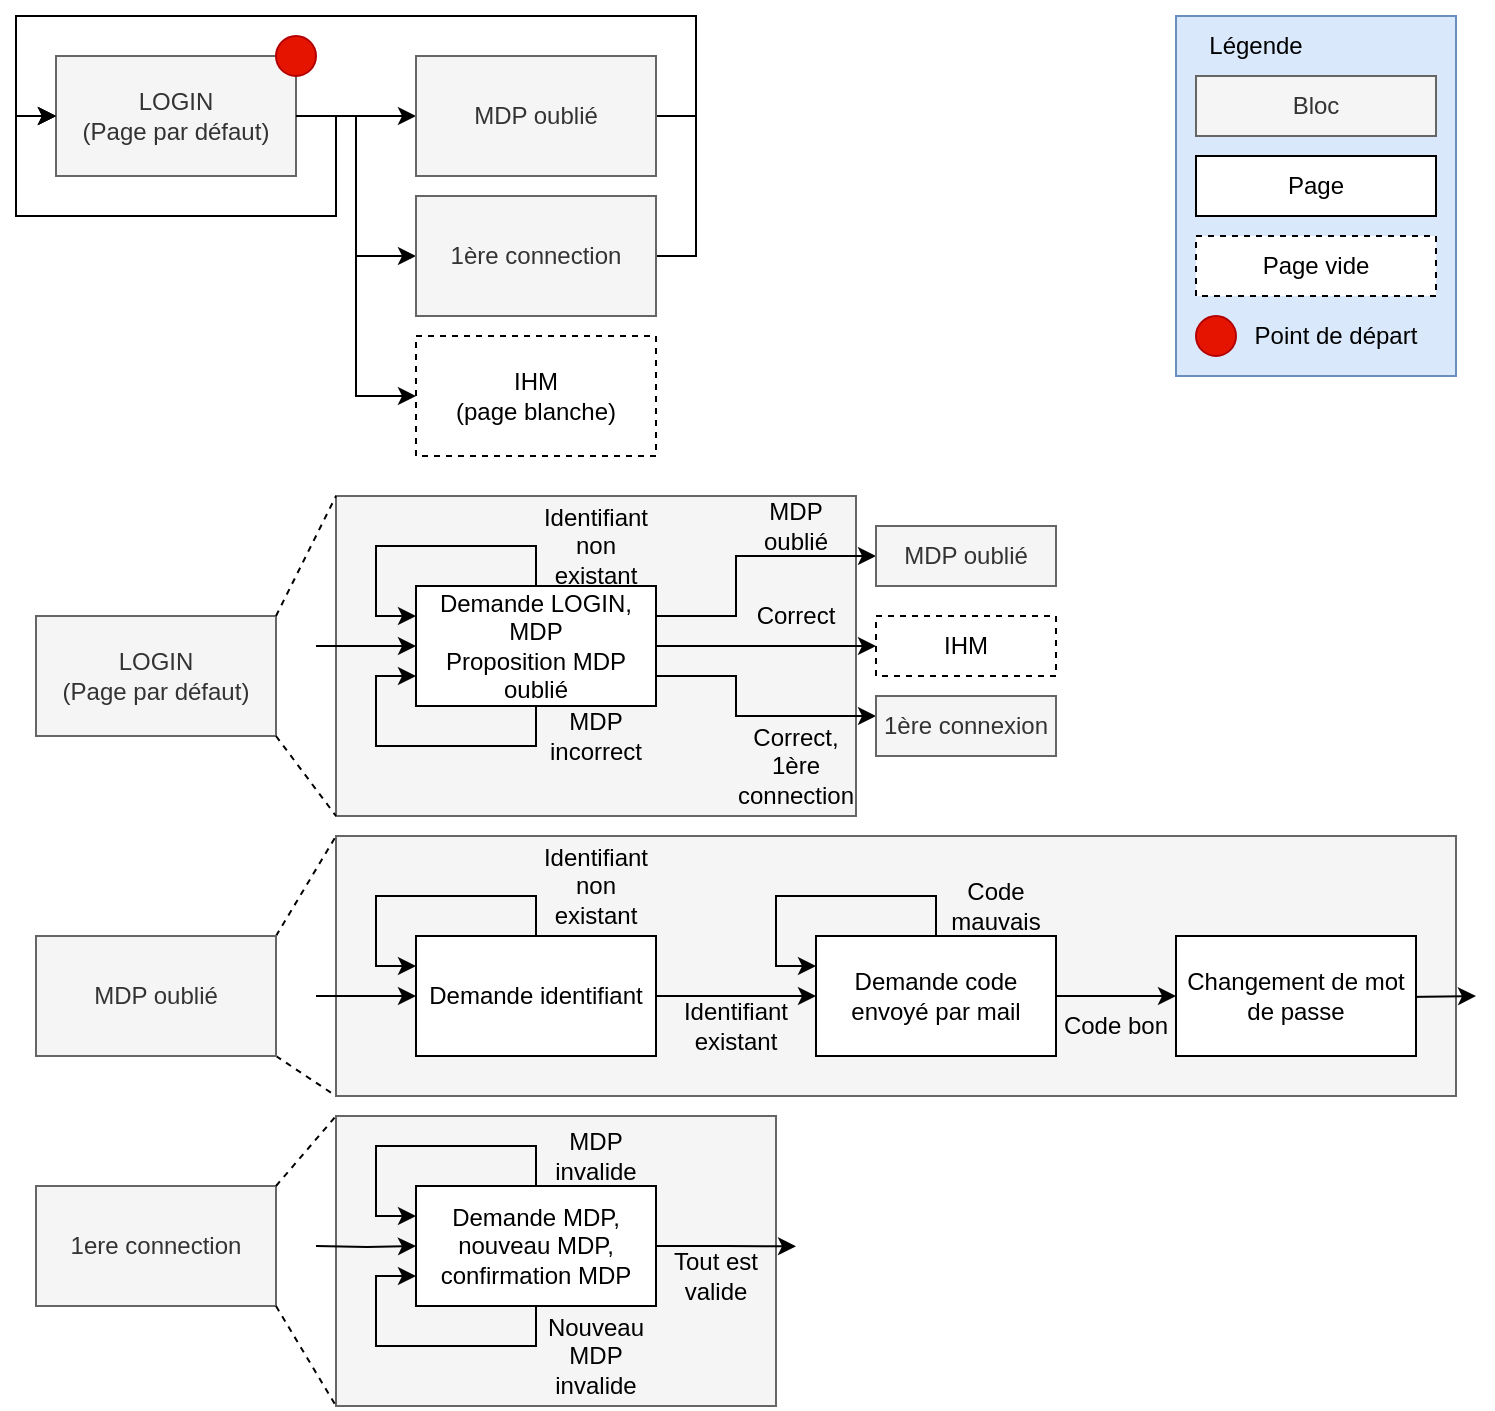 <mxfile version="26.1.1">
  <diagram name="Page-1" id="aeegKRYO5-5cE-at2VME">
    <mxGraphModel dx="1122" dy="1625" grid="1" gridSize="10" guides="1" tooltips="1" connect="1" arrows="1" fold="1" page="1" pageScale="1" pageWidth="1400" pageHeight="850" math="0" shadow="0">
      <root>
        <mxCell id="0" />
        <mxCell id="1" parent="0" />
        <mxCell id="pZ-Yi7UY30Zx4974FCYY-59" value="" style="rounded=0;whiteSpace=wrap;html=1;fillColor=#dae8fc;strokeColor=#6c8ebf;" vertex="1" parent="1">
          <mxGeometry x="620" y="-810" width="140" height="180" as="geometry" />
        </mxCell>
        <mxCell id="pZ-Yi7UY30Zx4974FCYY-34" value="" style="rounded=0;whiteSpace=wrap;html=1;fillColor=#f5f5f5;fontColor=#333333;strokeColor=#666666;" vertex="1" parent="1">
          <mxGeometry x="200" y="-570" width="260" height="160" as="geometry" />
        </mxCell>
        <mxCell id="pZ-Yi7UY30Zx4974FCYY-21" value="" style="rounded=0;whiteSpace=wrap;html=1;fillColor=#f5f5f5;fontColor=#333333;strokeColor=#666666;" vertex="1" parent="1">
          <mxGeometry x="200" y="-260" width="220" height="145" as="geometry" />
        </mxCell>
        <mxCell id="pZ-Yi7UY30Zx4974FCYY-8" value="" style="rounded=0;whiteSpace=wrap;html=1;fillColor=#f5f5f5;fontColor=#333333;strokeColor=#666666;" vertex="1" parent="1">
          <mxGeometry x="200" y="-400" width="560" height="130" as="geometry" />
        </mxCell>
        <mxCell id="jPzO7c27cUPiiFDw-lQR-5" style="edgeStyle=orthogonalEdgeStyle;rounded=0;orthogonalLoop=1;jettySize=auto;html=1;entryX=0;entryY=0.5;entryDx=0;entryDy=0;" parent="1" source="jPzO7c27cUPiiFDw-lQR-1" target="jPzO7c27cUPiiFDw-lQR-4" edge="1">
          <mxGeometry relative="1" as="geometry" />
        </mxCell>
        <mxCell id="jPzO7c27cUPiiFDw-lQR-6" style="edgeStyle=orthogonalEdgeStyle;rounded=0;orthogonalLoop=1;jettySize=auto;html=1;exitX=1;exitY=0.5;exitDx=0;exitDy=0;entryX=0;entryY=0.5;entryDx=0;entryDy=0;" parent="1" source="jPzO7c27cUPiiFDw-lQR-1" target="jPzO7c27cUPiiFDw-lQR-3" edge="1">
          <mxGeometry relative="1" as="geometry" />
        </mxCell>
        <mxCell id="jPzO7c27cUPiiFDw-lQR-7" style="edgeStyle=orthogonalEdgeStyle;rounded=0;orthogonalLoop=1;jettySize=auto;html=1;exitX=1;exitY=0.5;exitDx=0;exitDy=0;entryX=0;entryY=0.5;entryDx=0;entryDy=0;" parent="1" source="jPzO7c27cUPiiFDw-lQR-1" target="jPzO7c27cUPiiFDw-lQR-2" edge="1">
          <mxGeometry relative="1" as="geometry" />
        </mxCell>
        <mxCell id="jPzO7c27cUPiiFDw-lQR-1" value="LOGIN&lt;br&gt;(Page par défaut)" style="rounded=0;whiteSpace=wrap;html=1;fillColor=#f5f5f5;fontColor=#333333;strokeColor=#666666;" parent="1" vertex="1">
          <mxGeometry x="60" y="-790" width="120" height="60" as="geometry" />
        </mxCell>
        <mxCell id="jPzO7c27cUPiiFDw-lQR-8" style="edgeStyle=orthogonalEdgeStyle;rounded=0;orthogonalLoop=1;jettySize=auto;html=1;exitX=1;exitY=0.5;exitDx=0;exitDy=0;entryX=0;entryY=0.5;entryDx=0;entryDy=0;" parent="1" source="jPzO7c27cUPiiFDw-lQR-2" target="jPzO7c27cUPiiFDw-lQR-1" edge="1">
          <mxGeometry relative="1" as="geometry">
            <Array as="points">
              <mxPoint x="380" y="-760" />
              <mxPoint x="380" y="-810" />
              <mxPoint x="40" y="-810" />
              <mxPoint x="40" y="-760" />
            </Array>
          </mxGeometry>
        </mxCell>
        <mxCell id="jPzO7c27cUPiiFDw-lQR-2" value="MDP oublié" style="rounded=0;whiteSpace=wrap;html=1;fillColor=#f5f5f5;fontColor=#333333;strokeColor=#666666;" parent="1" vertex="1">
          <mxGeometry x="240" y="-790" width="120" height="60" as="geometry" />
        </mxCell>
        <mxCell id="jPzO7c27cUPiiFDw-lQR-9" style="edgeStyle=orthogonalEdgeStyle;rounded=0;orthogonalLoop=1;jettySize=auto;html=1;exitX=1;exitY=0.5;exitDx=0;exitDy=0;entryX=0;entryY=0.5;entryDx=0;entryDy=0;" parent="1" source="jPzO7c27cUPiiFDw-lQR-3" target="jPzO7c27cUPiiFDw-lQR-1" edge="1">
          <mxGeometry relative="1" as="geometry">
            <Array as="points">
              <mxPoint x="380" y="-690" />
              <mxPoint x="380" y="-810" />
              <mxPoint x="40" y="-810" />
              <mxPoint x="40" y="-760" />
            </Array>
          </mxGeometry>
        </mxCell>
        <mxCell id="jPzO7c27cUPiiFDw-lQR-3" value="1ère connection" style="rounded=0;whiteSpace=wrap;html=1;fillColor=#f5f5f5;fontColor=#333333;strokeColor=#666666;" parent="1" vertex="1">
          <mxGeometry x="240" y="-720" width="120" height="60" as="geometry" />
        </mxCell>
        <mxCell id="jPzO7c27cUPiiFDw-lQR-4" value="IHM&lt;div&gt;(page blanche)&lt;/div&gt;" style="rounded=0;whiteSpace=wrap;html=1;dashed=1;" parent="1" vertex="1">
          <mxGeometry x="240" y="-650" width="120" height="60" as="geometry" />
        </mxCell>
        <mxCell id="jPzO7c27cUPiiFDw-lQR-10" style="edgeStyle=orthogonalEdgeStyle;rounded=0;orthogonalLoop=1;jettySize=auto;html=1;exitX=1;exitY=0.5;exitDx=0;exitDy=0;entryX=0;entryY=0.5;entryDx=0;entryDy=0;" parent="1" source="jPzO7c27cUPiiFDw-lQR-1" target="jPzO7c27cUPiiFDw-lQR-1" edge="1">
          <mxGeometry relative="1" as="geometry">
            <Array as="points">
              <mxPoint x="200" y="-760" />
              <mxPoint x="200" y="-710" />
              <mxPoint x="40" y="-710" />
              <mxPoint x="40" y="-760" />
            </Array>
          </mxGeometry>
        </mxCell>
        <mxCell id="EGg_txcHFTx_nLEDhPUZ-3" value="" style="ellipse;whiteSpace=wrap;html=1;aspect=fixed;fillColor=#e51400;fontColor=#ffffff;strokeColor=#B20000;" parent="1" vertex="1">
          <mxGeometry x="170" y="-800" width="20" height="20" as="geometry" />
        </mxCell>
        <mxCell id="pZ-Yi7UY30Zx4974FCYY-9" style="rounded=0;orthogonalLoop=1;jettySize=auto;html=1;exitX=1;exitY=0;exitDx=0;exitDy=0;entryX=0;entryY=0;entryDx=0;entryDy=0;endArrow=none;startFill=0;dashed=1;" edge="1" parent="1" source="pZ-Yi7UY30Zx4974FCYY-1" target="pZ-Yi7UY30Zx4974FCYY-8">
          <mxGeometry relative="1" as="geometry" />
        </mxCell>
        <mxCell id="pZ-Yi7UY30Zx4974FCYY-10" style="rounded=0;orthogonalLoop=1;jettySize=auto;html=1;exitX=1;exitY=1;exitDx=0;exitDy=0;entryX=0;entryY=1;entryDx=0;entryDy=0;endArrow=none;startFill=0;dashed=1;" edge="1" parent="1" source="pZ-Yi7UY30Zx4974FCYY-1" target="pZ-Yi7UY30Zx4974FCYY-8">
          <mxGeometry relative="1" as="geometry" />
        </mxCell>
        <mxCell id="pZ-Yi7UY30Zx4974FCYY-1" value="MDP oublié" style="rounded=0;whiteSpace=wrap;html=1;fillColor=#f5f5f5;fontColor=#333333;strokeColor=#666666;" vertex="1" parent="1">
          <mxGeometry x="50" y="-350" width="120" height="60" as="geometry" />
        </mxCell>
        <mxCell id="pZ-Yi7UY30Zx4974FCYY-4" style="edgeStyle=orthogonalEdgeStyle;rounded=0;orthogonalLoop=1;jettySize=auto;html=1;entryX=0;entryY=0.5;entryDx=0;entryDy=0;" edge="1" parent="1" source="pZ-Yi7UY30Zx4974FCYY-2" target="pZ-Yi7UY30Zx4974FCYY-3">
          <mxGeometry relative="1" as="geometry" />
        </mxCell>
        <mxCell id="pZ-Yi7UY30Zx4974FCYY-2" value="Demande identifiant" style="rounded=0;whiteSpace=wrap;html=1;" vertex="1" parent="1">
          <mxGeometry x="240" y="-350" width="120" height="60" as="geometry" />
        </mxCell>
        <mxCell id="pZ-Yi7UY30Zx4974FCYY-15" style="edgeStyle=orthogonalEdgeStyle;rounded=0;orthogonalLoop=1;jettySize=auto;html=1;entryX=0;entryY=0.5;entryDx=0;entryDy=0;" edge="1" parent="1" source="pZ-Yi7UY30Zx4974FCYY-3" target="pZ-Yi7UY30Zx4974FCYY-14">
          <mxGeometry relative="1" as="geometry" />
        </mxCell>
        <mxCell id="pZ-Yi7UY30Zx4974FCYY-3" value="Demande code envoyé par mail" style="rounded=0;whiteSpace=wrap;html=1;" vertex="1" parent="1">
          <mxGeometry x="440" y="-350" width="120" height="60" as="geometry" />
        </mxCell>
        <mxCell id="pZ-Yi7UY30Zx4974FCYY-5" value="Identifiant existant" style="text;html=1;align=center;verticalAlign=middle;whiteSpace=wrap;rounded=0;" vertex="1" parent="1">
          <mxGeometry x="370" y="-320" width="60" height="30" as="geometry" />
        </mxCell>
        <mxCell id="pZ-Yi7UY30Zx4974FCYY-6" style="edgeStyle=orthogonalEdgeStyle;rounded=0;orthogonalLoop=1;jettySize=auto;html=1;exitX=0.5;exitY=0;exitDx=0;exitDy=0;entryX=0;entryY=0.25;entryDx=0;entryDy=0;" edge="1" parent="1" source="pZ-Yi7UY30Zx4974FCYY-2" target="pZ-Yi7UY30Zx4974FCYY-2">
          <mxGeometry relative="1" as="geometry">
            <Array as="points">
              <mxPoint x="300" y="-370" />
              <mxPoint x="220" y="-370" />
              <mxPoint x="220" y="-335" />
            </Array>
          </mxGeometry>
        </mxCell>
        <mxCell id="pZ-Yi7UY30Zx4974FCYY-7" value="Identifiant non existant" style="text;html=1;align=center;verticalAlign=middle;whiteSpace=wrap;rounded=0;" vertex="1" parent="1">
          <mxGeometry x="300" y="-390" width="60" height="30" as="geometry" />
        </mxCell>
        <mxCell id="pZ-Yi7UY30Zx4974FCYY-11" style="edgeStyle=orthogonalEdgeStyle;rounded=0;orthogonalLoop=1;jettySize=auto;html=1;entryX=0;entryY=0.5;entryDx=0;entryDy=0;" edge="1" parent="1" target="pZ-Yi7UY30Zx4974FCYY-2">
          <mxGeometry relative="1" as="geometry">
            <mxPoint x="190" y="-320" as="sourcePoint" />
            <Array as="points">
              <mxPoint x="200" y="-320" />
            </Array>
          </mxGeometry>
        </mxCell>
        <mxCell id="pZ-Yi7UY30Zx4974FCYY-16" style="edgeStyle=orthogonalEdgeStyle;rounded=0;orthogonalLoop=1;jettySize=auto;html=1;exitX=1;exitY=0.5;exitDx=0;exitDy=0;" edge="1" parent="1">
          <mxGeometry relative="1" as="geometry">
            <mxPoint x="770" y="-319.997" as="targetPoint" />
            <mxPoint x="680" y="-319.92" as="sourcePoint" />
          </mxGeometry>
        </mxCell>
        <mxCell id="pZ-Yi7UY30Zx4974FCYY-14" value="Changement de mot de passe" style="rounded=0;whiteSpace=wrap;html=1;" vertex="1" parent="1">
          <mxGeometry x="620" y="-350" width="120" height="60" as="geometry" />
        </mxCell>
        <mxCell id="pZ-Yi7UY30Zx4974FCYY-17" value="Code bon" style="text;html=1;align=center;verticalAlign=middle;whiteSpace=wrap;rounded=0;" vertex="1" parent="1">
          <mxGeometry x="560" y="-320" width="60" height="30" as="geometry" />
        </mxCell>
        <mxCell id="pZ-Yi7UY30Zx4974FCYY-18" style="edgeStyle=orthogonalEdgeStyle;rounded=0;orthogonalLoop=1;jettySize=auto;html=1;entryX=0;entryY=0.25;entryDx=0;entryDy=0;" edge="1" parent="1" source="pZ-Yi7UY30Zx4974FCYY-3" target="pZ-Yi7UY30Zx4974FCYY-3">
          <mxGeometry relative="1" as="geometry">
            <Array as="points">
              <mxPoint x="500" y="-370" />
              <mxPoint x="420" y="-370" />
              <mxPoint x="420" y="-335" />
            </Array>
          </mxGeometry>
        </mxCell>
        <mxCell id="pZ-Yi7UY30Zx4974FCYY-19" value="Code mauvais" style="text;html=1;align=center;verticalAlign=middle;whiteSpace=wrap;rounded=0;" vertex="1" parent="1">
          <mxGeometry x="500" y="-380" width="60" height="30" as="geometry" />
        </mxCell>
        <mxCell id="pZ-Yi7UY30Zx4974FCYY-32" style="edgeStyle=orthogonalEdgeStyle;rounded=0;orthogonalLoop=1;jettySize=auto;html=1;entryX=0;entryY=0.5;entryDx=0;entryDy=0;" edge="1" parent="1" target="pZ-Yi7UY30Zx4974FCYY-24">
          <mxGeometry relative="1" as="geometry">
            <mxPoint x="190" y="-195" as="sourcePoint" />
          </mxGeometry>
        </mxCell>
        <mxCell id="pZ-Yi7UY30Zx4974FCYY-20" value="1ere connection" style="rounded=0;whiteSpace=wrap;html=1;fillColor=#f5f5f5;fontColor=#333333;strokeColor=#666666;" vertex="1" parent="1">
          <mxGeometry x="50" y="-225" width="120" height="60" as="geometry" />
        </mxCell>
        <mxCell id="pZ-Yi7UY30Zx4974FCYY-22" style="rounded=0;orthogonalLoop=1;jettySize=auto;html=1;exitX=1;exitY=1;exitDx=0;exitDy=0;entryX=0;entryY=1;entryDx=0;entryDy=0;endArrow=none;startFill=0;dashed=1;" edge="1" parent="1" source="pZ-Yi7UY30Zx4974FCYY-20" target="pZ-Yi7UY30Zx4974FCYY-21">
          <mxGeometry relative="1" as="geometry">
            <mxPoint x="180" y="-295" as="sourcePoint" />
            <mxPoint x="210" y="-275" as="targetPoint" />
          </mxGeometry>
        </mxCell>
        <mxCell id="pZ-Yi7UY30Zx4974FCYY-23" style="rounded=0;orthogonalLoop=1;jettySize=auto;html=1;exitX=1;exitY=0;exitDx=0;exitDy=0;entryX=0;entryY=0;entryDx=0;entryDy=0;endArrow=none;startFill=0;dashed=1;" edge="1" parent="1" source="pZ-Yi7UY30Zx4974FCYY-20" target="pZ-Yi7UY30Zx4974FCYY-21">
          <mxGeometry relative="1" as="geometry">
            <mxPoint x="190" y="-285" as="sourcePoint" />
            <mxPoint x="220" y="-265" as="targetPoint" />
          </mxGeometry>
        </mxCell>
        <mxCell id="pZ-Yi7UY30Zx4974FCYY-26" style="edgeStyle=orthogonalEdgeStyle;rounded=0;orthogonalLoop=1;jettySize=auto;html=1;exitX=1;exitY=0.5;exitDx=0;exitDy=0;" edge="1" parent="1" source="pZ-Yi7UY30Zx4974FCYY-24">
          <mxGeometry relative="1" as="geometry">
            <mxPoint x="430" y="-194.833" as="targetPoint" />
          </mxGeometry>
        </mxCell>
        <mxCell id="pZ-Yi7UY30Zx4974FCYY-24" value="Demande MDP, nouveau MDP, confirmation MDP" style="rounded=0;whiteSpace=wrap;html=1;" vertex="1" parent="1">
          <mxGeometry x="240" y="-225" width="120" height="60" as="geometry" />
        </mxCell>
        <mxCell id="pZ-Yi7UY30Zx4974FCYY-27" value="Tout est valide" style="text;html=1;align=center;verticalAlign=middle;whiteSpace=wrap;rounded=0;" vertex="1" parent="1">
          <mxGeometry x="360" y="-195" width="60" height="30" as="geometry" />
        </mxCell>
        <mxCell id="pZ-Yi7UY30Zx4974FCYY-28" style="edgeStyle=orthogonalEdgeStyle;rounded=0;orthogonalLoop=1;jettySize=auto;html=1;exitX=0.5;exitY=0;exitDx=0;exitDy=0;entryX=0;entryY=0.25;entryDx=0;entryDy=0;" edge="1" parent="1" source="pZ-Yi7UY30Zx4974FCYY-24" target="pZ-Yi7UY30Zx4974FCYY-24">
          <mxGeometry relative="1" as="geometry">
            <Array as="points">
              <mxPoint x="300" y="-245" />
              <mxPoint x="220" y="-245" />
              <mxPoint x="220" y="-210" />
            </Array>
          </mxGeometry>
        </mxCell>
        <mxCell id="pZ-Yi7UY30Zx4974FCYY-29" value="MDP invalide" style="text;html=1;align=center;verticalAlign=middle;whiteSpace=wrap;rounded=0;" vertex="1" parent="1">
          <mxGeometry x="300" y="-255" width="60" height="30" as="geometry" />
        </mxCell>
        <mxCell id="pZ-Yi7UY30Zx4974FCYY-30" style="edgeStyle=orthogonalEdgeStyle;rounded=0;orthogonalLoop=1;jettySize=auto;html=1;exitX=0.5;exitY=1;exitDx=0;exitDy=0;entryX=0;entryY=0.75;entryDx=0;entryDy=0;" edge="1" parent="1" source="pZ-Yi7UY30Zx4974FCYY-24" target="pZ-Yi7UY30Zx4974FCYY-24">
          <mxGeometry relative="1" as="geometry">
            <Array as="points">
              <mxPoint x="300" y="-145" />
              <mxPoint x="220" y="-145" />
              <mxPoint x="220" y="-180" />
            </Array>
          </mxGeometry>
        </mxCell>
        <mxCell id="pZ-Yi7UY30Zx4974FCYY-31" value="Nouveau MDP invalide" style="text;html=1;align=center;verticalAlign=middle;whiteSpace=wrap;rounded=0;" vertex="1" parent="1">
          <mxGeometry x="300" y="-155" width="60" height="30" as="geometry" />
        </mxCell>
        <mxCell id="pZ-Yi7UY30Zx4974FCYY-33" value="LOGIN&lt;br&gt;(Page par défaut)" style="rounded=0;whiteSpace=wrap;html=1;fillColor=#f5f5f5;fontColor=#333333;strokeColor=#666666;" vertex="1" parent="1">
          <mxGeometry x="50" y="-510" width="120" height="60" as="geometry" />
        </mxCell>
        <mxCell id="pZ-Yi7UY30Zx4974FCYY-35" style="rounded=0;orthogonalLoop=1;jettySize=auto;html=1;exitX=1;exitY=1;exitDx=0;exitDy=0;entryX=0;entryY=1;entryDx=0;entryDy=0;endArrow=none;startFill=0;dashed=1;" edge="1" parent="1" source="pZ-Yi7UY30Zx4974FCYY-33" target="pZ-Yi7UY30Zx4974FCYY-34">
          <mxGeometry relative="1" as="geometry">
            <mxPoint x="180" y="-340" as="sourcePoint" />
            <mxPoint x="210" y="-390" as="targetPoint" />
          </mxGeometry>
        </mxCell>
        <mxCell id="pZ-Yi7UY30Zx4974FCYY-36" style="rounded=0;orthogonalLoop=1;jettySize=auto;html=1;exitX=1;exitY=0;exitDx=0;exitDy=0;entryX=0;entryY=0;entryDx=0;entryDy=0;endArrow=none;startFill=0;dashed=1;" edge="1" parent="1" source="pZ-Yi7UY30Zx4974FCYY-33" target="pZ-Yi7UY30Zx4974FCYY-34">
          <mxGeometry relative="1" as="geometry">
            <mxPoint x="190" y="-330" as="sourcePoint" />
            <mxPoint x="220" y="-380" as="targetPoint" />
          </mxGeometry>
        </mxCell>
        <mxCell id="pZ-Yi7UY30Zx4974FCYY-43" style="edgeStyle=orthogonalEdgeStyle;rounded=0;orthogonalLoop=1;jettySize=auto;html=1;exitX=1;exitY=0.5;exitDx=0;exitDy=0;entryX=0;entryY=0.5;entryDx=0;entryDy=0;" edge="1" parent="1" source="pZ-Yi7UY30Zx4974FCYY-37" target="pZ-Yi7UY30Zx4974FCYY-50">
          <mxGeometry relative="1" as="geometry">
            <mxPoint x="470" y="-495" as="targetPoint" />
          </mxGeometry>
        </mxCell>
        <mxCell id="pZ-Yi7UY30Zx4974FCYY-45" style="edgeStyle=orthogonalEdgeStyle;rounded=0;orthogonalLoop=1;jettySize=auto;html=1;exitX=1;exitY=0.25;exitDx=0;exitDy=0;" edge="1" parent="1" source="pZ-Yi7UY30Zx4974FCYY-37">
          <mxGeometry relative="1" as="geometry">
            <mxPoint x="470" y="-540" as="targetPoint" />
            <Array as="points">
              <mxPoint x="400" y="-510" />
              <mxPoint x="400" y="-540" />
              <mxPoint x="470" y="-540" />
            </Array>
          </mxGeometry>
        </mxCell>
        <mxCell id="pZ-Yi7UY30Zx4974FCYY-47" style="edgeStyle=orthogonalEdgeStyle;rounded=0;orthogonalLoop=1;jettySize=auto;html=1;exitX=1;exitY=0.75;exitDx=0;exitDy=0;" edge="1" parent="1" source="pZ-Yi7UY30Zx4974FCYY-37">
          <mxGeometry relative="1" as="geometry">
            <mxPoint x="470" y="-460" as="targetPoint" />
            <Array as="points">
              <mxPoint x="400" y="-480" />
              <mxPoint x="400" y="-460" />
            </Array>
          </mxGeometry>
        </mxCell>
        <mxCell id="pZ-Yi7UY30Zx4974FCYY-37" value="Demande LOGIN,&lt;div&gt;MDP&lt;/div&gt;&lt;div&gt;Proposition MDP oublié&lt;/div&gt;" style="rounded=0;whiteSpace=wrap;html=1;" vertex="1" parent="1">
          <mxGeometry x="240" y="-525" width="120" height="60" as="geometry" />
        </mxCell>
        <mxCell id="pZ-Yi7UY30Zx4974FCYY-38" style="edgeStyle=orthogonalEdgeStyle;rounded=0;orthogonalLoop=1;jettySize=auto;html=1;entryX=0;entryY=0.5;entryDx=0;entryDy=0;" edge="1" parent="1" target="pZ-Yi7UY30Zx4974FCYY-37">
          <mxGeometry relative="1" as="geometry">
            <mxPoint x="190" y="-495" as="sourcePoint" />
            <mxPoint x="250" y="-310" as="targetPoint" />
            <Array as="points">
              <mxPoint x="200" y="-495" />
            </Array>
          </mxGeometry>
        </mxCell>
        <mxCell id="pZ-Yi7UY30Zx4974FCYY-39" style="edgeStyle=orthogonalEdgeStyle;rounded=0;orthogonalLoop=1;jettySize=auto;html=1;exitX=0.5;exitY=0;exitDx=0;exitDy=0;entryX=0;entryY=0.25;entryDx=0;entryDy=0;" edge="1" parent="1" source="pZ-Yi7UY30Zx4974FCYY-37" target="pZ-Yi7UY30Zx4974FCYY-37">
          <mxGeometry relative="1" as="geometry">
            <Array as="points">
              <mxPoint x="300" y="-545" />
              <mxPoint x="220" y="-545" />
              <mxPoint x="220" y="-510" />
            </Array>
          </mxGeometry>
        </mxCell>
        <mxCell id="pZ-Yi7UY30Zx4974FCYY-40" value="Identifiant non existant" style="text;html=1;align=center;verticalAlign=middle;whiteSpace=wrap;rounded=0;" vertex="1" parent="1">
          <mxGeometry x="300" y="-560" width="60" height="30" as="geometry" />
        </mxCell>
        <mxCell id="pZ-Yi7UY30Zx4974FCYY-41" style="edgeStyle=orthogonalEdgeStyle;rounded=0;orthogonalLoop=1;jettySize=auto;html=1;exitX=0.5;exitY=1;exitDx=0;exitDy=0;entryX=0;entryY=0.75;entryDx=0;entryDy=0;" edge="1" parent="1" source="pZ-Yi7UY30Zx4974FCYY-37" target="pZ-Yi7UY30Zx4974FCYY-37">
          <mxGeometry relative="1" as="geometry">
            <Array as="points">
              <mxPoint x="300" y="-445" />
              <mxPoint x="220" y="-445" />
              <mxPoint x="220" y="-480" />
            </Array>
          </mxGeometry>
        </mxCell>
        <mxCell id="pZ-Yi7UY30Zx4974FCYY-42" value="MDP incorrect" style="text;html=1;align=center;verticalAlign=middle;whiteSpace=wrap;rounded=0;" vertex="1" parent="1">
          <mxGeometry x="300" y="-465" width="60" height="30" as="geometry" />
        </mxCell>
        <mxCell id="pZ-Yi7UY30Zx4974FCYY-44" value="Correct" style="text;html=1;align=center;verticalAlign=middle;whiteSpace=wrap;rounded=0;" vertex="1" parent="1">
          <mxGeometry x="400" y="-525" width="60" height="30" as="geometry" />
        </mxCell>
        <mxCell id="pZ-Yi7UY30Zx4974FCYY-46" value="MDP oublié" style="text;html=1;align=center;verticalAlign=middle;whiteSpace=wrap;rounded=0;" vertex="1" parent="1">
          <mxGeometry x="400" y="-570" width="60" height="30" as="geometry" />
        </mxCell>
        <mxCell id="pZ-Yi7UY30Zx4974FCYY-48" value="Correct, 1ère connection" style="text;html=1;align=center;verticalAlign=middle;whiteSpace=wrap;rounded=0;" vertex="1" parent="1">
          <mxGeometry x="400" y="-450" width="60" height="30" as="geometry" />
        </mxCell>
        <mxCell id="pZ-Yi7UY30Zx4974FCYY-50" value="IHM" style="rounded=0;whiteSpace=wrap;html=1;dashed=1;" vertex="1" parent="1">
          <mxGeometry x="470" y="-510" width="90" height="30" as="geometry" />
        </mxCell>
        <mxCell id="pZ-Yi7UY30Zx4974FCYY-51" value="1ère connexion" style="rounded=0;whiteSpace=wrap;html=1;fillColor=#f5f5f5;fontColor=#333333;strokeColor=#666666;" vertex="1" parent="1">
          <mxGeometry x="470" y="-470" width="90" height="30" as="geometry" />
        </mxCell>
        <mxCell id="pZ-Yi7UY30Zx4974FCYY-52" value="MDP oublié" style="rounded=0;whiteSpace=wrap;html=1;fillColor=#f5f5f5;fontColor=#333333;strokeColor=#666666;" vertex="1" parent="1">
          <mxGeometry x="470" y="-555" width="90" height="30" as="geometry" />
        </mxCell>
        <mxCell id="pZ-Yi7UY30Zx4974FCYY-53" value="Bloc" style="rounded=0;whiteSpace=wrap;html=1;fillColor=#f5f5f5;fontColor=#333333;strokeColor=#666666;" vertex="1" parent="1">
          <mxGeometry x="630" y="-780" width="120" height="30" as="geometry" />
        </mxCell>
        <mxCell id="pZ-Yi7UY30Zx4974FCYY-54" value="Page" style="rounded=0;whiteSpace=wrap;html=1;" vertex="1" parent="1">
          <mxGeometry x="630" y="-740" width="120" height="30" as="geometry" />
        </mxCell>
        <mxCell id="pZ-Yi7UY30Zx4974FCYY-55" value="Page vide" style="rounded=0;whiteSpace=wrap;html=1;dashed=1;" vertex="1" parent="1">
          <mxGeometry x="630" y="-700" width="120" height="30" as="geometry" />
        </mxCell>
        <mxCell id="pZ-Yi7UY30Zx4974FCYY-56" value="" style="ellipse;whiteSpace=wrap;html=1;aspect=fixed;fillColor=#e51400;fontColor=#ffffff;strokeColor=#B20000;" vertex="1" parent="1">
          <mxGeometry x="630" y="-660" width="20" height="20" as="geometry" />
        </mxCell>
        <mxCell id="pZ-Yi7UY30Zx4974FCYY-57" value="Point de départ" style="text;html=1;align=center;verticalAlign=middle;whiteSpace=wrap;rounded=0;" vertex="1" parent="1">
          <mxGeometry x="650" y="-665" width="100" height="30" as="geometry" />
        </mxCell>
        <mxCell id="pZ-Yi7UY30Zx4974FCYY-58" value="Légende" style="text;html=1;align=center;verticalAlign=middle;whiteSpace=wrap;rounded=0;" vertex="1" parent="1">
          <mxGeometry x="630" y="-810" width="60" height="30" as="geometry" />
        </mxCell>
      </root>
    </mxGraphModel>
  </diagram>
</mxfile>
